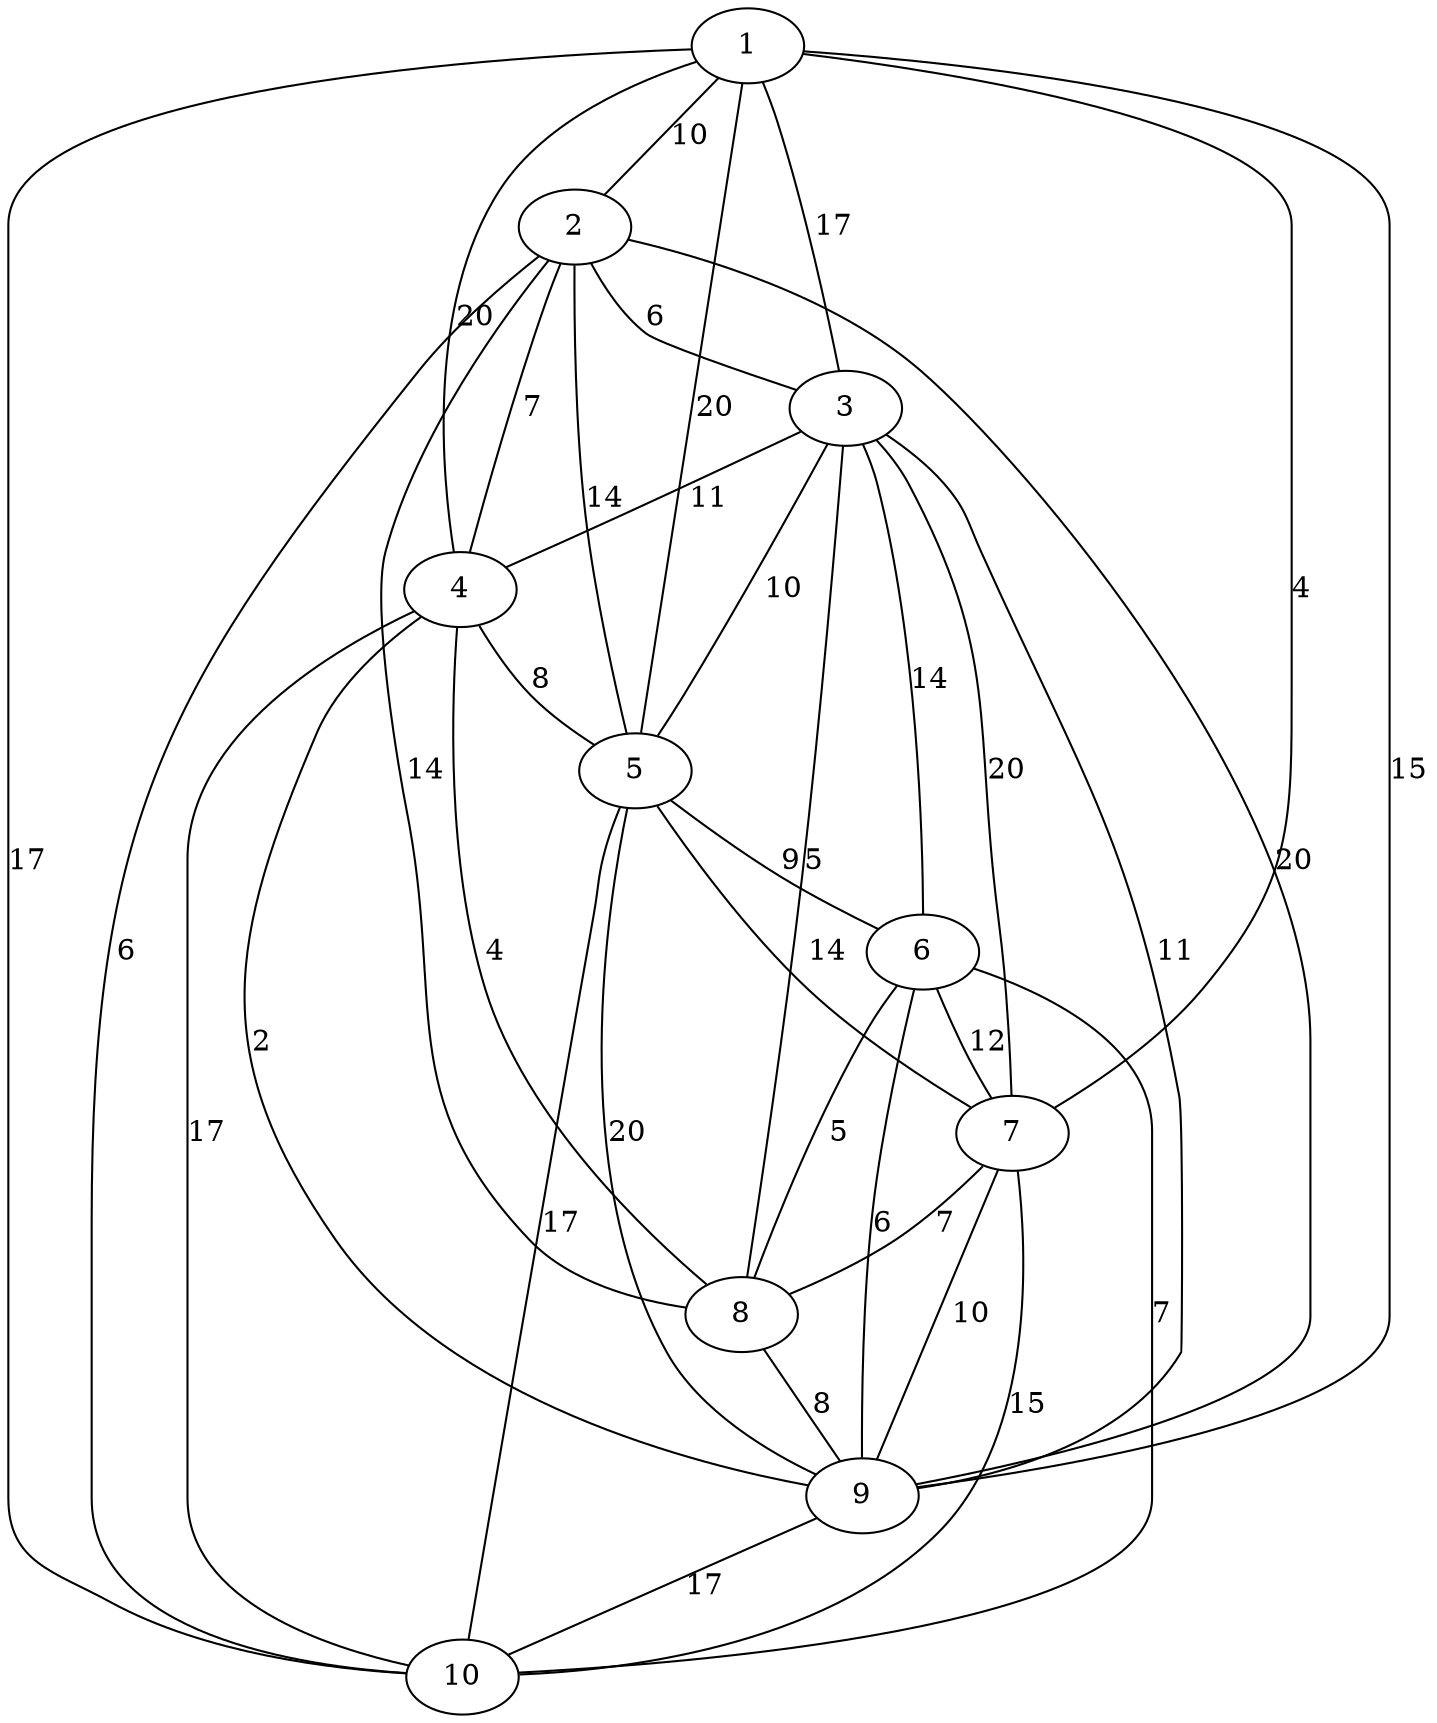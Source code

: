 graph G {
 1 -- 9 [label="15"];
 1 -- 5 [label="20"];
 1 -- 3 [label="17"];
 1 -- 7 [label="4"];
 1 -- 10 [label="17"];
 1 -- 4 [label="20"];
 1 -- 2 [label="10"];
 2 -- 10 [label="6"];
 2 -- 8 [label="14"];
 2 -- 4 [label="7"];
 2 -- 5 [label="14"];
 2 -- 9 [label="20"];
 2 -- 3 [label="6"];
 3 -- 7 [label="20"];
 3 -- 8 [label="5"];
 3 -- 6 [label="14"];
 3 -- 9 [label="11"];
 3 -- 5 [label="10"];
 3 -- 4 [label="11"];
 4 -- 8 [label="4"];
 4 -- 9 [label="2"];
 4 -- 10 [label="17"];
 4 -- 5 [label="8"];
 5 -- 7 [label="14"];
 5 -- 9 [label="20"];
 5 -- 10 [label="17"];
 5 -- 6 [label="9"];
 6 -- 9 [label="6"];
 6 -- 10 [label="7"];
 6 -- 8 [label="5"];
 6 -- 7 [label="12"];
 7 -- 10 [label="15"];
 7 -- 9 [label="10"];
 7 -- 8 [label="7"];
 8 -- 9 [label="8"];
 9 -- 10 [label="17"];
}
